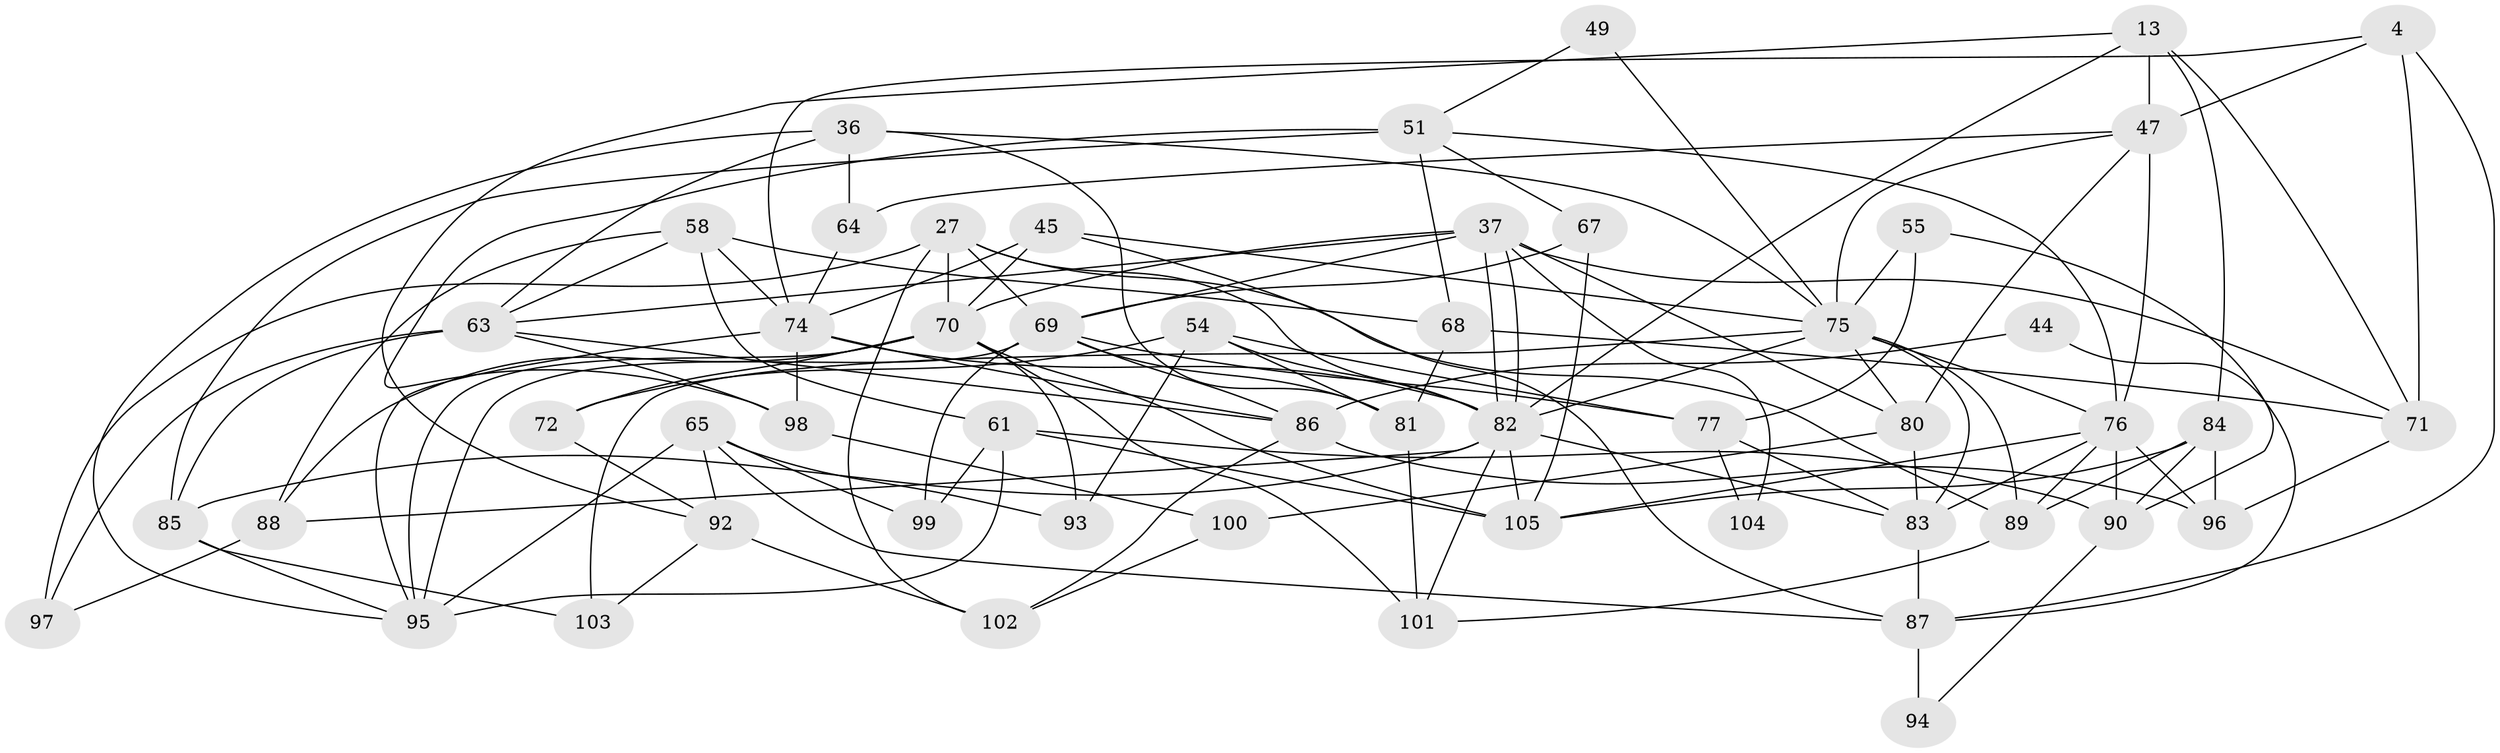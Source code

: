 // original degree distribution, {2: 0.14285714285714285, 4: 0.2571428571428571, 3: 0.29523809523809524, 5: 0.1523809523809524, 7: 0.047619047619047616, 6: 0.06666666666666667, 8: 0.0380952380952381}
// Generated by graph-tools (version 1.1) at 2025/51/03/09/25 04:51:55]
// undirected, 52 vertices, 131 edges
graph export_dot {
graph [start="1"]
  node [color=gray90,style=filled];
  4;
  13 [super="+9"];
  27 [super="+25"];
  36 [super="+31"];
  37 [super="+19"];
  44;
  45;
  47;
  49;
  51 [super="+30+18"];
  54 [super="+5"];
  55 [super="+3"];
  58 [super="+24"];
  61 [super="+20"];
  63;
  64;
  65 [super="+35"];
  67;
  68;
  69 [super="+21+60"];
  70 [super="+38+56"];
  71 [super="+11"];
  72;
  74 [super="+8+62"];
  75 [super="+52+57"];
  76 [super="+16+73"];
  77;
  80;
  81 [super="+10"];
  82 [super="+42+78"];
  83 [super="+53"];
  84 [super="+34"];
  85 [super="+59+6+40"];
  86 [super="+79"];
  87 [super="+48"];
  88 [super="+43"];
  89;
  90 [super="+17"];
  92;
  93 [super="+15"];
  94;
  95 [super="+91"];
  96;
  97 [super="+29"];
  98;
  99 [super="+28"];
  100;
  101 [super="+46"];
  102;
  103;
  104;
  105 [super="+26+23"];
  4 -- 47;
  4 -- 87;
  4 -- 71;
  4 -- 74;
  13 -- 92;
  13 -- 71;
  13 -- 47;
  13 -- 82;
  13 -- 84;
  27 -- 89;
  27 -- 102;
  27 -- 82 [weight=2];
  27 -- 70 [weight=2];
  27 -- 69 [weight=2];
  27 -- 97;
  36 -- 64;
  36 -- 81;
  36 -- 95;
  36 -- 63;
  36 -- 75;
  37 -- 82 [weight=2];
  37 -- 82;
  37 -- 104;
  37 -- 70;
  37 -- 80;
  37 -- 69;
  37 -- 71;
  37 -- 63;
  44 -- 87;
  44 -- 86;
  45 -- 87;
  45 -- 70;
  45 -- 74;
  45 -- 75;
  47 -- 64;
  47 -- 76 [weight=2];
  47 -- 80;
  47 -- 75;
  49 -- 51;
  49 -- 75;
  51 -- 76;
  51 -- 67;
  51 -- 68;
  51 -- 85 [weight=2];
  51 -- 98;
  54 -- 93;
  54 -- 81;
  54 -- 72;
  54 -- 77;
  54 -- 82;
  55 -- 77;
  55 -- 90;
  55 -- 75;
  58 -- 68;
  58 -- 61;
  58 -- 88;
  58 -- 74;
  58 -- 63;
  61 -- 99;
  61 -- 90;
  61 -- 95;
  61 -- 105;
  63 -- 97;
  63 -- 98;
  63 -- 85 [weight=2];
  63 -- 86;
  64 -- 74;
  65 -- 95;
  65 -- 92;
  65 -- 93;
  65 -- 99;
  65 -- 87;
  67 -- 69;
  67 -- 105;
  68 -- 81 [weight=2];
  68 -- 71;
  69 -- 81;
  69 -- 77;
  69 -- 95;
  69 -- 86;
  69 -- 99;
  70 -- 95 [weight=2];
  70 -- 101;
  70 -- 93;
  70 -- 72;
  70 -- 88;
  70 -- 105;
  71 -- 96 [weight=2];
  72 -- 92;
  74 -- 82 [weight=2];
  74 -- 98;
  74 -- 86 [weight=3];
  74 -- 95;
  75 -- 89;
  75 -- 83;
  75 -- 82 [weight=3];
  75 -- 103;
  75 -- 76;
  75 -- 80;
  76 -- 105 [weight=2];
  76 -- 96;
  76 -- 89;
  76 -- 83 [weight=3];
  76 -- 90;
  77 -- 104;
  77 -- 83 [weight=2];
  80 -- 83;
  80 -- 100;
  81 -- 101;
  82 -- 88 [weight=3];
  82 -- 101;
  82 -- 85 [weight=2];
  82 -- 105;
  82 -- 83;
  83 -- 87 [weight=2];
  84 -- 96;
  84 -- 90;
  84 -- 89;
  84 -- 105;
  85 -- 103;
  85 -- 95;
  86 -- 96;
  86 -- 102;
  87 -- 94 [weight=2];
  88 -- 97;
  89 -- 101;
  90 -- 94;
  92 -- 103;
  92 -- 102;
  98 -- 100;
  100 -- 102;
}
